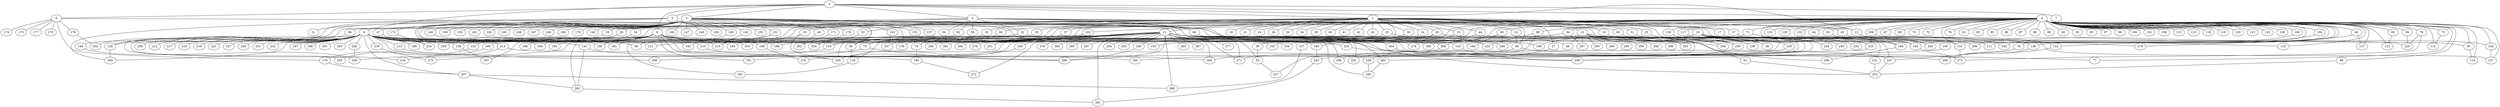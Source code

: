 
graph graphname {
    0 -- 1
0 -- 2
0 -- 3
0 -- 4
0 -- 5
0 -- 6
0 -- 7
0 -- 8
0 -- 9
0 -- 13
1 -- 10
1 -- 11
1 -- 12
1 -- 13
1 -- 14
1 -- 15
1 -- 16
1 -- 17
1 -- 18
1 -- 19
1 -- 20
1 -- 21
1 -- 22
1 -- 23
1 -- 24
1 -- 25
1 -- 26
1 -- 27
1 -- 28
1 -- 29
1 -- 30
1 -- 31
1 -- 32
1 -- 33
1 -- 34
1 -- 35
1 -- 36
1 -- 37
1 -- 38
1 -- 39
1 -- 40
1 -- 41
1 -- 42
1 -- 43
1 -- 44
1 -- 45
1 -- 46
1 -- 211
2 -- 47
2 -- 48
2 -- 49
2 -- 50
2 -- 51
2 -- 200
3 -- 52
3 -- 53
3 -- 54
3 -- 55
3 -- 56
3 -- 57
3 -- 58
3 -- 59
3 -- 60
3 -- 61
3 -- 62
3 -- 63
4 -- 128
4 -- 130
4 -- 131
4 -- 132
4 -- 133
4 -- 134
4 -- 129
4 -- 136
4 -- 137
4 -- 135
4 -- 64
4 -- 65
4 -- 66
4 -- 67
4 -- 68
4 -- 69
4 -- 70
4 -- 71
4 -- 72
4 -- 73
4 -- 74
4 -- 75
4 -- 76
4 -- 77
4 -- 78
4 -- 79
4 -- 80
4 -- 81
4 -- 82
4 -- 83
4 -- 84
4 -- 85
4 -- 86
4 -- 87
4 -- 88
4 -- 89
4 -- 90
4 -- 91
4 -- 92
4 -- 93
4 -- 94
4 -- 95
4 -- 96
4 -- 97
4 -- 98
4 -- 99
4 -- 100
4 -- 101
4 -- 102
4 -- 103
4 -- 104
4 -- 105
4 -- 106
4 -- 107
4 -- 108
4 -- 109
4 -- 110
4 -- 111
4 -- 112
4 -- 113
4 -- 114
4 -- 115
4 -- 116
4 -- 117
4 -- 118
4 -- 119
4 -- 120
4 -- 121
4 -- 122
4 -- 123
4 -- 124
4 -- 125
4 -- 126
4 -- 127
5 -- 138
5 -- 139
5 -- 140
5 -- 141
5 -- 142
5 -- 143
5 -- 144
5 -- 145
5 -- 146
5 -- 147
5 -- 148
5 -- 149
5 -- 150
5 -- 151
5 -- 152
5 -- 153
5 -- 154
5 -- 155
5 -- 156
5 -- 157
5 -- 158
5 -- 159
5 -- 160
5 -- 161
5 -- 162
5 -- 163
5 -- 164
5 -- 165
5 -- 166
5 -- 167
5 -- 168
5 -- 169
5 -- 170
5 -- 171
5 -- 172
5 -- 128
5 -- 271
6 -- 173
6 -- 174
6 -- 175
6 -- 176
6 -- 177
6 -- 178
6 -- 179
8 -- 192
8 -- 193
8 -- 180
8 -- 181
8 -- 182
8 -- 183
8 -- 184
8 -- 185
8 -- 186
8 -- 187
8 -- 188
8 -- 189
8 -- 190
8 -- 191
8 -- 156
8 -- 246
9 -- 194
9 -- 195
9 -- 196
9 -- 197
9 -- 198
9 -- 199
9 -- 200
9 -- 201
9 -- 202
9 -- 203
9 -- 204
9 -- 205
9 -- 206
9 -- 207
9 -- 208
9 -- 209
9 -- 210
9 -- 211
9 -- 212
9 -- 213
9 -- 214
9 -- 215
9 -- 216
9 -- 217
9 -- 218
9 -- 219
9 -- 220
9 -- 221
9 -- 222
9 -- 223
9 -- 224
9 -- 225
9 -- 226
9 -- 227
9 -- 228
9 -- 229
9 -- 230
9 -- 231
9 -- 232
9 -- 156
9 -- 58
10 -- 233
10 -- 234
10 -- 235
10 -- 236
10 -- 237
10 -- 238
10 -- 239
10 -- 240
10 -- 241
10 -- 242
10 -- 243
10 -- 244
10 -- 245
10 -- 246
10 -- 247
10 -- 38
10 -- 111
11 -- 256
11 -- 258
11 -- 259
11 -- 260
11 -- 261
11 -- 262
11 -- 257
11 -- 264
11 -- 265
11 -- 266
11 -- 267
11 -- 268
11 -- 269
11 -- 270
11 -- 271
11 -- 272
11 -- 273
11 -- 274
11 -- 275
11 -- 276
11 -- 277
11 -- 278
11 -- 279
11 -- 280
11 -- 281
11 -- 282
11 -- 283
11 -- 284
11 -- 285
11 -- 286
11 -- 287
11 -- 263
11 -- 248
11 -- 249
11 -- 250
11 -- 251
11 -- 252
11 -- 253
11 -- 254
11 -- 255
11 -- 139
11 -- 131
12 -- 288
12 -- 290
12 -- 291
12 -- 292
12 -- 293
12 -- 294
12 -- 289
12 -- 296
12 -- 297
12 -- 298
12 -- 295
12 -- 299
12 -- 127
12 -- 48
13 -- 240
13 -- 91
14 -- 107
15 -- 266
16 -- 258
17 -- 164
17 -- 223
19 -- 138
20 -- 136
20 -- 274
20 -- 189
22 -- 46
23 -- 153
23 -- 222
25 -- 250
26 -- 132
26 -- 229
27 -- 239
30 -- 36
31 -- 250
32 -- 276
32 -- 215
33 -- 183
33 -- 259
35 -- 50
36 -- 55
37 -- 74
44 -- 269
45 -- 110
46 -- 185
46 -- 77
47 -- 196
49 -- 292
50 -- 116
52 -- 259
52 -- 102
53 -- 234
54 -- 156
55 -- 237
57 -- 184
59 -- 260
60 -- 104
61 -- 253
62 -- 75
63 -- 238
65 -- 123
66 -- 137
66 -- 278
68 -- 253
71 -- 199
71 -- 122
73 -- 112
74 -- 190
75 -- 191
75 -- 268
78 -- 247
79 -- 273
79 -- 225
80 -- 246
80 -- 160
80 -- 195
82 -- 164
82 -- 184
84 -- 188
84 -- 297
90 -- 204
91 -- 114
94 -- 225
96 -- 128
98 -- 284
98 -- 222
103 -- 251
103 -- 154
105 -- 298
106 -- 296
107 -- 280
109 -- 223
109 -- 124
116 -- 182
117 -- 250
122 -- 206
124 -- 127
128 -- 200
130 -- 258
131 -- 273
132 -- 176
134 -- 242
136 -- 206
138 -- 187
141 -- 262
141 -- 268
142 -- 215
143 -- 298
144 -- 236
146 -- 181
149 -- 192
151 -- 210
151 -- 194
152 -- 256
154 -- 208
157 -- 261
163 -- 257
164 -- 299
171 -- 292
172 -- 224
176 -- 207
178 -- 202
179 -- 234
180 -- 205
184 -- 273
189 -- 270
190 -- 272
195 -- 243
207 -- 280
207 -- 262
210 -- 284
213 -- 259
214 -- 216
214 -- 239
220 -- 247
223 -- 263
226 -- 236
230 -- 275
235 -- 271
239 -- 285
241 -- 253
243 -- 281
247 -- 253
248 -- 268
249 -- 259
250 -- 252
262 -- 281
263 -- 285
264 -- 298
269 -- 286

}
